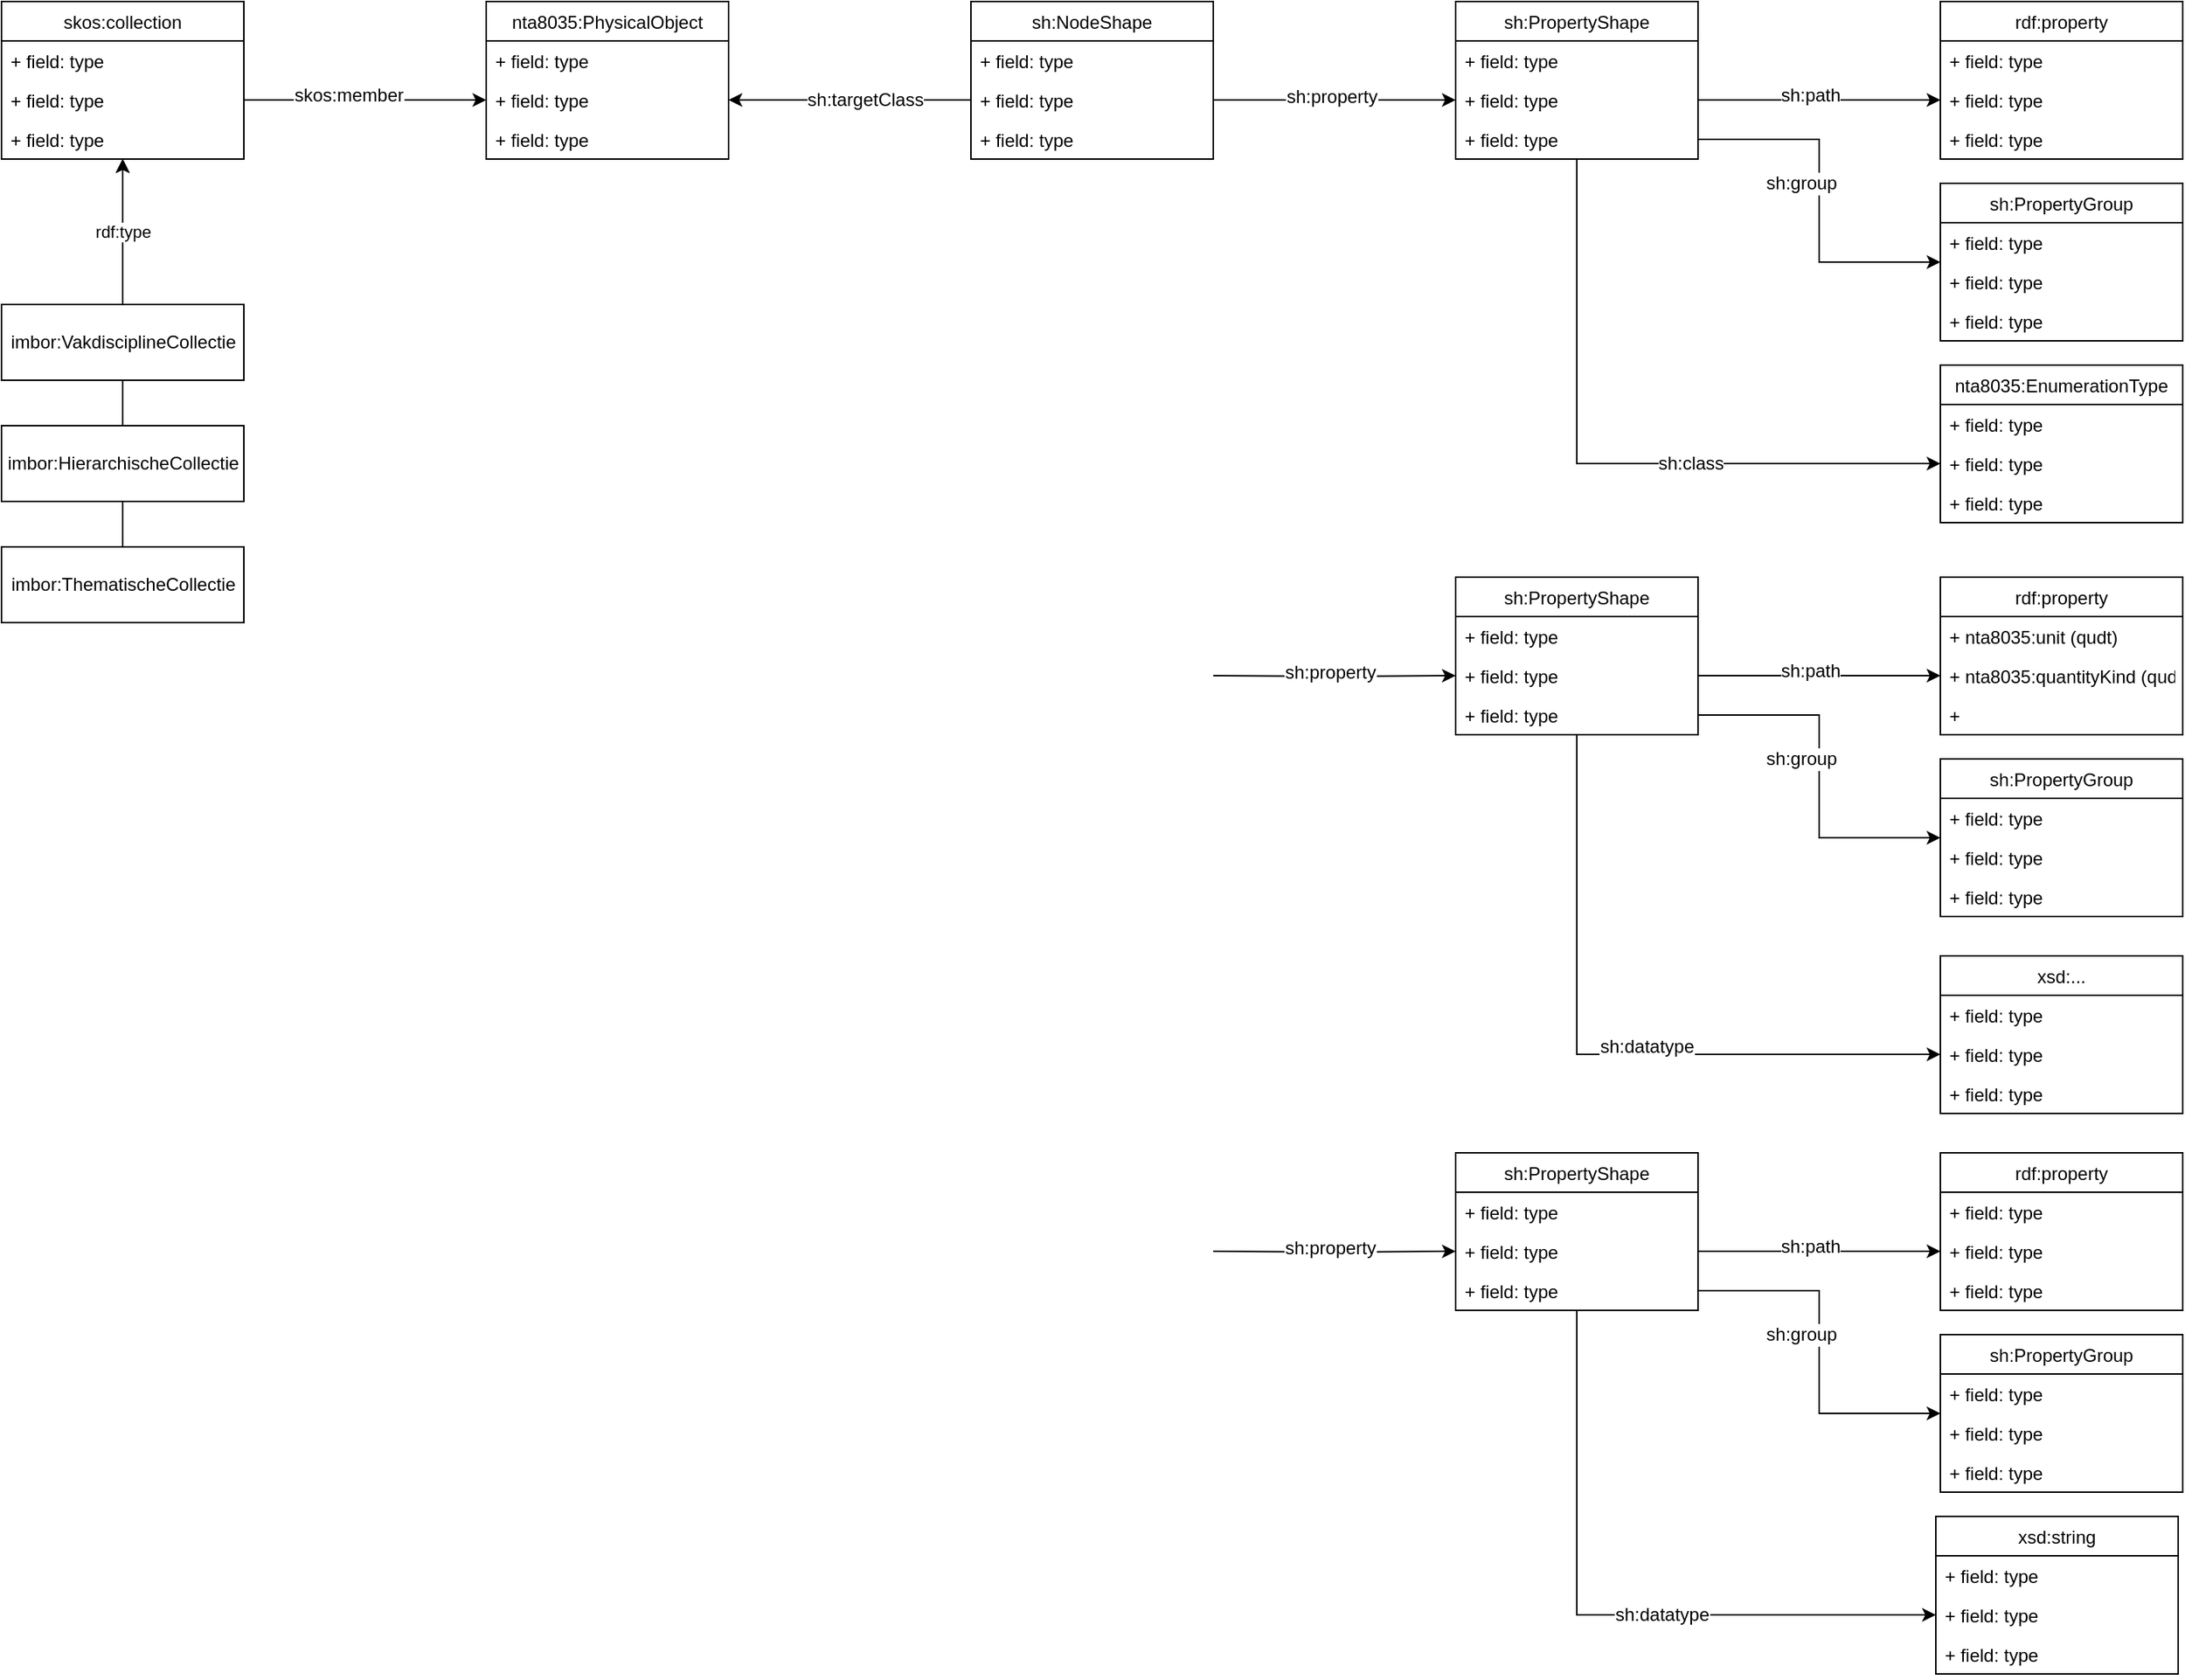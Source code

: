 <mxfile version="12.6.7" type="github">
  <diagram id="uO4dAVEa6rhhREKeQXkx" name="Page-1">
    <mxGraphModel dx="1662" dy="909" grid="1" gridSize="10" guides="1" tooltips="1" connect="1" arrows="1" fold="1" page="1" pageScale="1" pageWidth="1654" pageHeight="1169" math="0" shadow="0">
      <root>
        <mxCell id="0"/>
        <mxCell id="1" parent="0"/>
        <mxCell id="aZ_iibs6CTDmy4hI5hPu-1" value="nta8035:PhysicalObject" style="swimlane;fontStyle=0;childLayout=stackLayout;horizontal=1;startSize=26;fillColor=none;horizontalStack=0;resizeParent=1;resizeParentMax=0;resizeLast=0;collapsible=1;marginBottom=0;" vertex="1" parent="1">
          <mxGeometry x="360" y="40" width="160" height="104" as="geometry"/>
        </mxCell>
        <mxCell id="aZ_iibs6CTDmy4hI5hPu-2" value="+ field: type" style="text;strokeColor=none;fillColor=none;align=left;verticalAlign=top;spacingLeft=4;spacingRight=4;overflow=hidden;rotatable=0;points=[[0,0.5],[1,0.5]];portConstraint=eastwest;" vertex="1" parent="aZ_iibs6CTDmy4hI5hPu-1">
          <mxGeometry y="26" width="160" height="26" as="geometry"/>
        </mxCell>
        <mxCell id="aZ_iibs6CTDmy4hI5hPu-3" value="+ field: type" style="text;strokeColor=none;fillColor=none;align=left;verticalAlign=top;spacingLeft=4;spacingRight=4;overflow=hidden;rotatable=0;points=[[0,0.5],[1,0.5]];portConstraint=eastwest;" vertex="1" parent="aZ_iibs6CTDmy4hI5hPu-1">
          <mxGeometry y="52" width="160" height="26" as="geometry"/>
        </mxCell>
        <mxCell id="aZ_iibs6CTDmy4hI5hPu-4" value="+ field: type" style="text;strokeColor=none;fillColor=none;align=left;verticalAlign=top;spacingLeft=4;spacingRight=4;overflow=hidden;rotatable=0;points=[[0,0.5],[1,0.5]];portConstraint=eastwest;" vertex="1" parent="aZ_iibs6CTDmy4hI5hPu-1">
          <mxGeometry y="78" width="160" height="26" as="geometry"/>
        </mxCell>
        <mxCell id="aZ_iibs6CTDmy4hI5hPu-5" value="skos:collection" style="swimlane;fontStyle=0;childLayout=stackLayout;horizontal=1;startSize=26;fillColor=none;horizontalStack=0;resizeParent=1;resizeParentMax=0;resizeLast=0;collapsible=1;marginBottom=0;" vertex="1" parent="1">
          <mxGeometry x="40" y="40" width="160" height="104" as="geometry"/>
        </mxCell>
        <mxCell id="aZ_iibs6CTDmy4hI5hPu-6" value="+ field: type" style="text;strokeColor=none;fillColor=none;align=left;verticalAlign=top;spacingLeft=4;spacingRight=4;overflow=hidden;rotatable=0;points=[[0,0.5],[1,0.5]];portConstraint=eastwest;" vertex="1" parent="aZ_iibs6CTDmy4hI5hPu-5">
          <mxGeometry y="26" width="160" height="26" as="geometry"/>
        </mxCell>
        <mxCell id="aZ_iibs6CTDmy4hI5hPu-7" value="+ field: type" style="text;strokeColor=none;fillColor=none;align=left;verticalAlign=top;spacingLeft=4;spacingRight=4;overflow=hidden;rotatable=0;points=[[0,0.5],[1,0.5]];portConstraint=eastwest;" vertex="1" parent="aZ_iibs6CTDmy4hI5hPu-5">
          <mxGeometry y="52" width="160" height="26" as="geometry"/>
        </mxCell>
        <mxCell id="aZ_iibs6CTDmy4hI5hPu-8" value="+ field: type" style="text;strokeColor=none;fillColor=none;align=left;verticalAlign=top;spacingLeft=4;spacingRight=4;overflow=hidden;rotatable=0;points=[[0,0.5],[1,0.5]];portConstraint=eastwest;" vertex="1" parent="aZ_iibs6CTDmy4hI5hPu-5">
          <mxGeometry y="78" width="160" height="26" as="geometry"/>
        </mxCell>
        <mxCell id="aZ_iibs6CTDmy4hI5hPu-9" style="edgeStyle=orthogonalEdgeStyle;rounded=0;orthogonalLoop=1;jettySize=auto;html=1;entryX=0;entryY=0.5;entryDx=0;entryDy=0;" edge="1" parent="1" source="aZ_iibs6CTDmy4hI5hPu-7" target="aZ_iibs6CTDmy4hI5hPu-3">
          <mxGeometry relative="1" as="geometry"/>
        </mxCell>
        <mxCell id="aZ_iibs6CTDmy4hI5hPu-10" value="&lt;div&gt;skos:member&lt;/div&gt;" style="text;html=1;align=center;verticalAlign=middle;resizable=0;points=[];labelBackgroundColor=#ffffff;" vertex="1" connectable="0" parent="aZ_iibs6CTDmy4hI5hPu-9">
          <mxGeometry x="-0.143" y="3" relative="1" as="geometry">
            <mxPoint as="offset"/>
          </mxGeometry>
        </mxCell>
        <mxCell id="aZ_iibs6CTDmy4hI5hPu-21" style="edgeStyle=orthogonalEdgeStyle;rounded=0;orthogonalLoop=1;jettySize=auto;html=1;entryX=0;entryY=0.5;entryDx=0;entryDy=0;exitX=1;exitY=0.5;exitDx=0;exitDy=0;" edge="1" parent="1" source="aZ_iibs6CTDmy4hI5hPu-13" target="aZ_iibs6CTDmy4hI5hPu-19">
          <mxGeometry relative="1" as="geometry"/>
        </mxCell>
        <mxCell id="aZ_iibs6CTDmy4hI5hPu-22" value="sh:property" style="text;html=1;align=center;verticalAlign=middle;resizable=0;points=[];labelBackgroundColor=#ffffff;" vertex="1" connectable="0" parent="aZ_iibs6CTDmy4hI5hPu-21">
          <mxGeometry x="0.317" y="-2" relative="1" as="geometry">
            <mxPoint x="-28" y="-4" as="offset"/>
          </mxGeometry>
        </mxCell>
        <mxCell id="aZ_iibs6CTDmy4hI5hPu-11" value="sh:NodeShape" style="swimlane;fontStyle=0;childLayout=stackLayout;horizontal=1;startSize=26;fillColor=none;horizontalStack=0;resizeParent=1;resizeParentMax=0;resizeLast=0;collapsible=1;marginBottom=0;" vertex="1" parent="1">
          <mxGeometry x="680" y="40" width="160" height="104" as="geometry"/>
        </mxCell>
        <mxCell id="aZ_iibs6CTDmy4hI5hPu-12" value="+ field: type" style="text;strokeColor=none;fillColor=none;align=left;verticalAlign=top;spacingLeft=4;spacingRight=4;overflow=hidden;rotatable=0;points=[[0,0.5],[1,0.5]];portConstraint=eastwest;" vertex="1" parent="aZ_iibs6CTDmy4hI5hPu-11">
          <mxGeometry y="26" width="160" height="26" as="geometry"/>
        </mxCell>
        <mxCell id="aZ_iibs6CTDmy4hI5hPu-13" value="+ field: type" style="text;strokeColor=none;fillColor=none;align=left;verticalAlign=top;spacingLeft=4;spacingRight=4;overflow=hidden;rotatable=0;points=[[0,0.5],[1,0.5]];portConstraint=eastwest;" vertex="1" parent="aZ_iibs6CTDmy4hI5hPu-11">
          <mxGeometry y="52" width="160" height="26" as="geometry"/>
        </mxCell>
        <mxCell id="aZ_iibs6CTDmy4hI5hPu-14" value="+ field: type" style="text;strokeColor=none;fillColor=none;align=left;verticalAlign=top;spacingLeft=4;spacingRight=4;overflow=hidden;rotatable=0;points=[[0,0.5],[1,0.5]];portConstraint=eastwest;" vertex="1" parent="aZ_iibs6CTDmy4hI5hPu-11">
          <mxGeometry y="78" width="160" height="26" as="geometry"/>
        </mxCell>
        <mxCell id="aZ_iibs6CTDmy4hI5hPu-15" style="edgeStyle=orthogonalEdgeStyle;rounded=0;orthogonalLoop=1;jettySize=auto;html=1;entryX=1;entryY=0.5;entryDx=0;entryDy=0;" edge="1" parent="1" source="aZ_iibs6CTDmy4hI5hPu-13" target="aZ_iibs6CTDmy4hI5hPu-3">
          <mxGeometry relative="1" as="geometry"/>
        </mxCell>
        <mxCell id="aZ_iibs6CTDmy4hI5hPu-16" value="sh:targetClass" style="text;html=1;align=center;verticalAlign=middle;resizable=0;points=[];labelBackgroundColor=#ffffff;" vertex="1" connectable="0" parent="aZ_iibs6CTDmy4hI5hPu-15">
          <mxGeometry x="-0.419" y="4" relative="1" as="geometry">
            <mxPoint x="-24" y="-4" as="offset"/>
          </mxGeometry>
        </mxCell>
        <mxCell id="aZ_iibs6CTDmy4hI5hPu-27" style="edgeStyle=orthogonalEdgeStyle;rounded=0;orthogonalLoop=1;jettySize=auto;html=1;entryX=0;entryY=0.5;entryDx=0;entryDy=0;exitX=1;exitY=0.5;exitDx=0;exitDy=0;" edge="1" parent="1" source="aZ_iibs6CTDmy4hI5hPu-19" target="aZ_iibs6CTDmy4hI5hPu-25">
          <mxGeometry relative="1" as="geometry">
            <mxPoint x="1280" y="60" as="targetPoint"/>
          </mxGeometry>
        </mxCell>
        <mxCell id="aZ_iibs6CTDmy4hI5hPu-28" value="sh:path" style="text;html=1;align=center;verticalAlign=middle;resizable=0;points=[];labelBackgroundColor=#ffffff;" vertex="1" connectable="0" parent="aZ_iibs6CTDmy4hI5hPu-27">
          <mxGeometry x="-0.074" y="3" relative="1" as="geometry">
            <mxPoint as="offset"/>
          </mxGeometry>
        </mxCell>
        <mxCell id="aZ_iibs6CTDmy4hI5hPu-33" style="edgeStyle=orthogonalEdgeStyle;rounded=0;orthogonalLoop=1;jettySize=auto;html=1;entryX=0;entryY=0.5;entryDx=0;entryDy=0;" edge="1" parent="1" source="aZ_iibs6CTDmy4hI5hPu-17" target="aZ_iibs6CTDmy4hI5hPu-31">
          <mxGeometry relative="1" as="geometry">
            <mxPoint x="1120" y="160" as="sourcePoint"/>
            <mxPoint x="1280" y="350" as="targetPoint"/>
          </mxGeometry>
        </mxCell>
        <mxCell id="aZ_iibs6CTDmy4hI5hPu-34" value="sh:class" style="text;html=1;align=center;verticalAlign=middle;resizable=0;points=[];labelBackgroundColor=#ffffff;" vertex="1" connectable="0" parent="aZ_iibs6CTDmy4hI5hPu-33">
          <mxGeometry x="0.261" y="-22" relative="1" as="geometry">
            <mxPoint x="-2" y="-22" as="offset"/>
          </mxGeometry>
        </mxCell>
        <mxCell id="aZ_iibs6CTDmy4hI5hPu-50" style="edgeStyle=orthogonalEdgeStyle;rounded=0;orthogonalLoop=1;jettySize=auto;html=1;entryX=0;entryY=0.5;entryDx=0;entryDy=0;exitX=1;exitY=0.5;exitDx=0;exitDy=0;" edge="1" parent="1" source="aZ_iibs6CTDmy4hI5hPu-20" target="aZ_iibs6CTDmy4hI5hPu-46">
          <mxGeometry relative="1" as="geometry">
            <mxPoint x="1140" y="190" as="sourcePoint"/>
          </mxGeometry>
        </mxCell>
        <mxCell id="aZ_iibs6CTDmy4hI5hPu-51" value="sh:group" style="text;html=1;align=center;verticalAlign=middle;resizable=0;points=[];labelBackgroundColor=#ffffff;" vertex="1" connectable="0" parent="aZ_iibs6CTDmy4hI5hPu-50">
          <mxGeometry x="-0.436" relative="1" as="geometry">
            <mxPoint y="29" as="offset"/>
          </mxGeometry>
        </mxCell>
        <mxCell id="aZ_iibs6CTDmy4hI5hPu-17" value="sh:PropertyShape" style="swimlane;fontStyle=0;childLayout=stackLayout;horizontal=1;startSize=26;fillColor=none;horizontalStack=0;resizeParent=1;resizeParentMax=0;resizeLast=0;collapsible=1;marginBottom=0;" vertex="1" parent="1">
          <mxGeometry x="1000" y="40" width="160" height="104" as="geometry"/>
        </mxCell>
        <mxCell id="aZ_iibs6CTDmy4hI5hPu-18" value="+ field: type" style="text;strokeColor=none;fillColor=none;align=left;verticalAlign=top;spacingLeft=4;spacingRight=4;overflow=hidden;rotatable=0;points=[[0,0.5],[1,0.5]];portConstraint=eastwest;" vertex="1" parent="aZ_iibs6CTDmy4hI5hPu-17">
          <mxGeometry y="26" width="160" height="26" as="geometry"/>
        </mxCell>
        <mxCell id="aZ_iibs6CTDmy4hI5hPu-19" value="+ field: type" style="text;strokeColor=none;fillColor=none;align=left;verticalAlign=top;spacingLeft=4;spacingRight=4;overflow=hidden;rotatable=0;points=[[0,0.5],[1,0.5]];portConstraint=eastwest;" vertex="1" parent="aZ_iibs6CTDmy4hI5hPu-17">
          <mxGeometry y="52" width="160" height="26" as="geometry"/>
        </mxCell>
        <mxCell id="aZ_iibs6CTDmy4hI5hPu-20" value="+ field: type" style="text;strokeColor=none;fillColor=none;align=left;verticalAlign=top;spacingLeft=4;spacingRight=4;overflow=hidden;rotatable=0;points=[[0,0.5],[1,0.5]];portConstraint=eastwest;" vertex="1" parent="aZ_iibs6CTDmy4hI5hPu-17">
          <mxGeometry y="78" width="160" height="26" as="geometry"/>
        </mxCell>
        <mxCell id="aZ_iibs6CTDmy4hI5hPu-23" value="rdf:property" style="swimlane;fontStyle=0;childLayout=stackLayout;horizontal=1;startSize=26;fillColor=none;horizontalStack=0;resizeParent=1;resizeParentMax=0;resizeLast=0;collapsible=1;marginBottom=0;" vertex="1" parent="1">
          <mxGeometry x="1320" y="40" width="160" height="104" as="geometry"/>
        </mxCell>
        <mxCell id="aZ_iibs6CTDmy4hI5hPu-24" value="+ field: type" style="text;strokeColor=none;fillColor=none;align=left;verticalAlign=top;spacingLeft=4;spacingRight=4;overflow=hidden;rotatable=0;points=[[0,0.5],[1,0.5]];portConstraint=eastwest;fontStyle=0" vertex="1" parent="aZ_iibs6CTDmy4hI5hPu-23">
          <mxGeometry y="26" width="160" height="26" as="geometry"/>
        </mxCell>
        <mxCell id="aZ_iibs6CTDmy4hI5hPu-25" value="+ field: type" style="text;strokeColor=none;fillColor=none;align=left;verticalAlign=top;spacingLeft=4;spacingRight=4;overflow=hidden;rotatable=0;points=[[0,0.5],[1,0.5]];portConstraint=eastwest;fontStyle=0" vertex="1" parent="aZ_iibs6CTDmy4hI5hPu-23">
          <mxGeometry y="52" width="160" height="26" as="geometry"/>
        </mxCell>
        <mxCell id="aZ_iibs6CTDmy4hI5hPu-26" value="+ field: type" style="text;strokeColor=none;fillColor=none;align=left;verticalAlign=top;spacingLeft=4;spacingRight=4;overflow=hidden;rotatable=0;points=[[0,0.5],[1,0.5]];portConstraint=eastwest;" vertex="1" parent="aZ_iibs6CTDmy4hI5hPu-23">
          <mxGeometry y="78" width="160" height="26" as="geometry"/>
        </mxCell>
        <mxCell id="aZ_iibs6CTDmy4hI5hPu-29" value="nta8035:EnumerationType" style="swimlane;fontStyle=0;childLayout=stackLayout;horizontal=1;startSize=26;fillColor=none;horizontalStack=0;resizeParent=1;resizeParentMax=0;resizeLast=0;collapsible=1;marginBottom=0;" vertex="1" parent="1">
          <mxGeometry x="1320" y="280" width="160" height="104" as="geometry"/>
        </mxCell>
        <mxCell id="aZ_iibs6CTDmy4hI5hPu-30" value="+ field: type" style="text;strokeColor=none;fillColor=none;align=left;verticalAlign=top;spacingLeft=4;spacingRight=4;overflow=hidden;rotatable=0;points=[[0,0.5],[1,0.5]];portConstraint=eastwest;" vertex="1" parent="aZ_iibs6CTDmy4hI5hPu-29">
          <mxGeometry y="26" width="160" height="26" as="geometry"/>
        </mxCell>
        <mxCell id="aZ_iibs6CTDmy4hI5hPu-31" value="+ field: type" style="text;strokeColor=none;fillColor=none;align=left;verticalAlign=top;spacingLeft=4;spacingRight=4;overflow=hidden;rotatable=0;points=[[0,0.5],[1,0.5]];portConstraint=eastwest;" vertex="1" parent="aZ_iibs6CTDmy4hI5hPu-29">
          <mxGeometry y="52" width="160" height="26" as="geometry"/>
        </mxCell>
        <mxCell id="aZ_iibs6CTDmy4hI5hPu-32" value="+ field: type" style="text;strokeColor=none;fillColor=none;align=left;verticalAlign=top;spacingLeft=4;spacingRight=4;overflow=hidden;rotatable=0;points=[[0,0.5],[1,0.5]];portConstraint=eastwest;" vertex="1" parent="aZ_iibs6CTDmy4hI5hPu-29">
          <mxGeometry y="78" width="160" height="26" as="geometry"/>
        </mxCell>
        <mxCell id="aZ_iibs6CTDmy4hI5hPu-46" value="sh:PropertyGroup" style="swimlane;fontStyle=0;childLayout=stackLayout;horizontal=1;startSize=26;fillColor=none;horizontalStack=0;resizeParent=1;resizeParentMax=0;resizeLast=0;collapsible=1;marginBottom=0;" vertex="1" parent="1">
          <mxGeometry x="1320" y="160" width="160" height="104" as="geometry"/>
        </mxCell>
        <mxCell id="aZ_iibs6CTDmy4hI5hPu-47" value="+ field: type" style="text;strokeColor=none;fillColor=none;align=left;verticalAlign=top;spacingLeft=4;spacingRight=4;overflow=hidden;rotatable=0;points=[[0,0.5],[1,0.5]];portConstraint=eastwest;" vertex="1" parent="aZ_iibs6CTDmy4hI5hPu-46">
          <mxGeometry y="26" width="160" height="26" as="geometry"/>
        </mxCell>
        <mxCell id="aZ_iibs6CTDmy4hI5hPu-48" value="+ field: type" style="text;strokeColor=none;fillColor=none;align=left;verticalAlign=top;spacingLeft=4;spacingRight=4;overflow=hidden;rotatable=0;points=[[0,0.5],[1,0.5]];portConstraint=eastwest;" vertex="1" parent="aZ_iibs6CTDmy4hI5hPu-46">
          <mxGeometry y="52" width="160" height="26" as="geometry"/>
        </mxCell>
        <mxCell id="aZ_iibs6CTDmy4hI5hPu-49" value="+ field: type" style="text;strokeColor=none;fillColor=none;align=left;verticalAlign=top;spacingLeft=4;spacingRight=4;overflow=hidden;rotatable=0;points=[[0,0.5],[1,0.5]];portConstraint=eastwest;" vertex="1" parent="aZ_iibs6CTDmy4hI5hPu-46">
          <mxGeometry y="78" width="160" height="26" as="geometry"/>
        </mxCell>
        <mxCell id="aZ_iibs6CTDmy4hI5hPu-54" value="imbor:ThematischeCollectie" style="html=1;" vertex="1" parent="1">
          <mxGeometry x="40" y="400" width="160" height="50" as="geometry"/>
        </mxCell>
        <mxCell id="aZ_iibs6CTDmy4hI5hPu-56" value="rdf:type" style="edgeStyle=orthogonalEdgeStyle;rounded=0;orthogonalLoop=1;jettySize=auto;html=1;exitX=0.5;exitY=0;exitDx=0;exitDy=0;" edge="1" parent="1" source="aZ_iibs6CTDmy4hI5hPu-53" target="aZ_iibs6CTDmy4hI5hPu-5">
          <mxGeometry x="0.25" y="41" relative="1" as="geometry">
            <mxPoint x="130" y="210" as="sourcePoint"/>
            <mxPoint x="130" y="154" as="targetPoint"/>
            <Array as="points">
              <mxPoint x="120" y="210"/>
              <mxPoint x="120" y="210"/>
            </Array>
            <mxPoint x="31" y="40" as="offset"/>
          </mxGeometry>
        </mxCell>
        <mxCell id="aZ_iibs6CTDmy4hI5hPu-57" value="rdf:type" style="edgeStyle=orthogonalEdgeStyle;rounded=0;orthogonalLoop=1;jettySize=auto;html=1;exitX=0.5;exitY=0;exitDx=0;exitDy=0;" edge="1" parent="1" source="aZ_iibs6CTDmy4hI5hPu-54" target="aZ_iibs6CTDmy4hI5hPu-5">
          <mxGeometry x="0.111" y="-10" relative="1" as="geometry">
            <mxPoint x="130" y="290" as="sourcePoint"/>
            <mxPoint x="130" y="154" as="targetPoint"/>
            <Array as="points">
              <mxPoint x="120" y="250"/>
              <mxPoint x="120" y="250"/>
            </Array>
            <mxPoint as="offset"/>
          </mxGeometry>
        </mxCell>
        <mxCell id="aZ_iibs6CTDmy4hI5hPu-52" value="imbor:VakdisciplineCollectie" style="html=1;" vertex="1" parent="1">
          <mxGeometry x="40" y="240" width="160" height="50" as="geometry"/>
        </mxCell>
        <mxCell id="aZ_iibs6CTDmy4hI5hPu-53" value="imbor:HierarchischeCollectie" style="html=1;" vertex="1" parent="1">
          <mxGeometry x="40" y="320" width="160" height="50" as="geometry"/>
        </mxCell>
        <mxCell id="aZ_iibs6CTDmy4hI5hPu-55" value="rdf:type" style="edgeStyle=orthogonalEdgeStyle;rounded=0;orthogonalLoop=1;jettySize=auto;html=1;" edge="1" parent="1" source="aZ_iibs6CTDmy4hI5hPu-52" target="aZ_iibs6CTDmy4hI5hPu-5">
          <mxGeometry relative="1" as="geometry">
            <Array as="points">
              <mxPoint x="120" y="160"/>
              <mxPoint x="120" y="160"/>
            </Array>
          </mxGeometry>
        </mxCell>
        <mxCell id="aZ_iibs6CTDmy4hI5hPu-58" style="edgeStyle=orthogonalEdgeStyle;rounded=0;orthogonalLoop=1;jettySize=auto;html=1;entryX=0;entryY=0.5;entryDx=0;entryDy=0;exitX=1;exitY=0.5;exitDx=0;exitDy=0;" edge="1" parent="1" target="aZ_iibs6CTDmy4hI5hPu-70">
          <mxGeometry relative="1" as="geometry">
            <mxPoint x="840" y="485" as="sourcePoint"/>
          </mxGeometry>
        </mxCell>
        <mxCell id="aZ_iibs6CTDmy4hI5hPu-59" value="sh:property" style="text;html=1;align=center;verticalAlign=middle;resizable=0;points=[];labelBackgroundColor=#ffffff;" vertex="1" connectable="0" parent="aZ_iibs6CTDmy4hI5hPu-58">
          <mxGeometry x="0.317" y="-2" relative="1" as="geometry">
            <mxPoint x="-28" y="-4" as="offset"/>
          </mxGeometry>
        </mxCell>
        <mxCell id="aZ_iibs6CTDmy4hI5hPu-60" style="edgeStyle=orthogonalEdgeStyle;rounded=0;orthogonalLoop=1;jettySize=auto;html=1;entryX=0;entryY=0.5;entryDx=0;entryDy=0;exitX=1;exitY=0.5;exitDx=0;exitDy=0;" edge="1" parent="1" source="aZ_iibs6CTDmy4hI5hPu-70" target="aZ_iibs6CTDmy4hI5hPu-74">
          <mxGeometry relative="1" as="geometry">
            <mxPoint x="1280" y="440" as="targetPoint"/>
          </mxGeometry>
        </mxCell>
        <mxCell id="aZ_iibs6CTDmy4hI5hPu-61" value="sh:path" style="text;html=1;align=center;verticalAlign=middle;resizable=0;points=[];labelBackgroundColor=#ffffff;" vertex="1" connectable="0" parent="aZ_iibs6CTDmy4hI5hPu-60">
          <mxGeometry x="-0.074" y="3" relative="1" as="geometry">
            <mxPoint as="offset"/>
          </mxGeometry>
        </mxCell>
        <mxCell id="aZ_iibs6CTDmy4hI5hPu-64" style="edgeStyle=orthogonalEdgeStyle;rounded=0;orthogonalLoop=1;jettySize=auto;html=1;entryX=0;entryY=0.5;entryDx=0;entryDy=0;" edge="1" parent="1" source="aZ_iibs6CTDmy4hI5hPu-68" target="aZ_iibs6CTDmy4hI5hPu-82">
          <mxGeometry relative="1" as="geometry"/>
        </mxCell>
        <mxCell id="aZ_iibs6CTDmy4hI5hPu-65" value="sh:datatype" style="text;html=1;align=center;verticalAlign=middle;resizable=0;points=[];labelBackgroundColor=#ffffff;" vertex="1" connectable="0" parent="aZ_iibs6CTDmy4hI5hPu-64">
          <mxGeometry x="0.24" y="-35" relative="1" as="geometry">
            <mxPoint x="-23" y="-40" as="offset"/>
          </mxGeometry>
        </mxCell>
        <mxCell id="aZ_iibs6CTDmy4hI5hPu-66" style="edgeStyle=orthogonalEdgeStyle;rounded=0;orthogonalLoop=1;jettySize=auto;html=1;entryX=0;entryY=0.5;entryDx=0;entryDy=0;exitX=1;exitY=0.5;exitDx=0;exitDy=0;" edge="1" parent="1" source="aZ_iibs6CTDmy4hI5hPu-71" target="aZ_iibs6CTDmy4hI5hPu-84">
          <mxGeometry relative="1" as="geometry">
            <mxPoint x="1140" y="570" as="sourcePoint"/>
          </mxGeometry>
        </mxCell>
        <mxCell id="aZ_iibs6CTDmy4hI5hPu-67" value="sh:group" style="text;html=1;align=center;verticalAlign=middle;resizable=0;points=[];labelBackgroundColor=#ffffff;" vertex="1" connectable="0" parent="aZ_iibs6CTDmy4hI5hPu-66">
          <mxGeometry x="-0.436" relative="1" as="geometry">
            <mxPoint y="29" as="offset"/>
          </mxGeometry>
        </mxCell>
        <mxCell id="aZ_iibs6CTDmy4hI5hPu-68" value="sh:PropertyShape" style="swimlane;fontStyle=0;childLayout=stackLayout;horizontal=1;startSize=26;fillColor=none;horizontalStack=0;resizeParent=1;resizeParentMax=0;resizeLast=0;collapsible=1;marginBottom=0;" vertex="1" parent="1">
          <mxGeometry x="1000" y="420" width="160" height="104" as="geometry"/>
        </mxCell>
        <mxCell id="aZ_iibs6CTDmy4hI5hPu-69" value="+ field: type" style="text;strokeColor=none;fillColor=none;align=left;verticalAlign=top;spacingLeft=4;spacingRight=4;overflow=hidden;rotatable=0;points=[[0,0.5],[1,0.5]];portConstraint=eastwest;" vertex="1" parent="aZ_iibs6CTDmy4hI5hPu-68">
          <mxGeometry y="26" width="160" height="26" as="geometry"/>
        </mxCell>
        <mxCell id="aZ_iibs6CTDmy4hI5hPu-70" value="+ field: type" style="text;strokeColor=none;fillColor=none;align=left;verticalAlign=top;spacingLeft=4;spacingRight=4;overflow=hidden;rotatable=0;points=[[0,0.5],[1,0.5]];portConstraint=eastwest;" vertex="1" parent="aZ_iibs6CTDmy4hI5hPu-68">
          <mxGeometry y="52" width="160" height="26" as="geometry"/>
        </mxCell>
        <mxCell id="aZ_iibs6CTDmy4hI5hPu-71" value="+ field: type" style="text;strokeColor=none;fillColor=none;align=left;verticalAlign=top;spacingLeft=4;spacingRight=4;overflow=hidden;rotatable=0;points=[[0,0.5],[1,0.5]];portConstraint=eastwest;" vertex="1" parent="aZ_iibs6CTDmy4hI5hPu-68">
          <mxGeometry y="78" width="160" height="26" as="geometry"/>
        </mxCell>
        <mxCell id="aZ_iibs6CTDmy4hI5hPu-72" value="rdf:property" style="swimlane;fontStyle=0;childLayout=stackLayout;horizontal=1;startSize=26;fillColor=none;horizontalStack=0;resizeParent=1;resizeParentMax=0;resizeLast=0;collapsible=1;marginBottom=0;" vertex="1" parent="1">
          <mxGeometry x="1320" y="420" width="160" height="104" as="geometry"/>
        </mxCell>
        <mxCell id="aZ_iibs6CTDmy4hI5hPu-73" value="+ nta8035:unit (qudt)" style="text;strokeColor=none;fillColor=none;align=left;verticalAlign=top;spacingLeft=4;spacingRight=4;overflow=hidden;rotatable=0;points=[[0,0.5],[1,0.5]];portConstraint=eastwest;fontStyle=0" vertex="1" parent="aZ_iibs6CTDmy4hI5hPu-72">
          <mxGeometry y="26" width="160" height="26" as="geometry"/>
        </mxCell>
        <mxCell id="aZ_iibs6CTDmy4hI5hPu-74" value="+ nta8035:quantityKind (qudt)" style="text;strokeColor=none;fillColor=none;align=left;verticalAlign=top;spacingLeft=4;spacingRight=4;overflow=hidden;rotatable=0;points=[[0,0.5],[1,0.5]];portConstraint=eastwest;fontStyle=0" vertex="1" parent="aZ_iibs6CTDmy4hI5hPu-72">
          <mxGeometry y="52" width="160" height="26" as="geometry"/>
        </mxCell>
        <mxCell id="aZ_iibs6CTDmy4hI5hPu-75" value="+ " style="text;strokeColor=none;fillColor=none;align=left;verticalAlign=top;spacingLeft=4;spacingRight=4;overflow=hidden;rotatable=0;points=[[0,0.5],[1,0.5]];portConstraint=eastwest;" vertex="1" parent="aZ_iibs6CTDmy4hI5hPu-72">
          <mxGeometry y="78" width="160" height="26" as="geometry"/>
        </mxCell>
        <mxCell id="aZ_iibs6CTDmy4hI5hPu-80" value="xsd:..." style="swimlane;fontStyle=0;childLayout=stackLayout;horizontal=1;startSize=26;fillColor=none;horizontalStack=0;resizeParent=1;resizeParentMax=0;resizeLast=0;collapsible=1;marginBottom=0;" vertex="1" parent="1">
          <mxGeometry x="1320" y="670" width="160" height="104" as="geometry"/>
        </mxCell>
        <mxCell id="aZ_iibs6CTDmy4hI5hPu-81" value="+ field: type" style="text;strokeColor=none;fillColor=none;align=left;verticalAlign=top;spacingLeft=4;spacingRight=4;overflow=hidden;rotatable=0;points=[[0,0.5],[1,0.5]];portConstraint=eastwest;" vertex="1" parent="aZ_iibs6CTDmy4hI5hPu-80">
          <mxGeometry y="26" width="160" height="26" as="geometry"/>
        </mxCell>
        <mxCell id="aZ_iibs6CTDmy4hI5hPu-82" value="+ field: type" style="text;strokeColor=none;fillColor=none;align=left;verticalAlign=top;spacingLeft=4;spacingRight=4;overflow=hidden;rotatable=0;points=[[0,0.5],[1,0.5]];portConstraint=eastwest;" vertex="1" parent="aZ_iibs6CTDmy4hI5hPu-80">
          <mxGeometry y="52" width="160" height="26" as="geometry"/>
        </mxCell>
        <mxCell id="aZ_iibs6CTDmy4hI5hPu-83" value="+ field: type" style="text;strokeColor=none;fillColor=none;align=left;verticalAlign=top;spacingLeft=4;spacingRight=4;overflow=hidden;rotatable=0;points=[[0,0.5],[1,0.5]];portConstraint=eastwest;" vertex="1" parent="aZ_iibs6CTDmy4hI5hPu-80">
          <mxGeometry y="78" width="160" height="26" as="geometry"/>
        </mxCell>
        <mxCell id="aZ_iibs6CTDmy4hI5hPu-84" value="sh:PropertyGroup" style="swimlane;fontStyle=0;childLayout=stackLayout;horizontal=1;startSize=26;fillColor=none;horizontalStack=0;resizeParent=1;resizeParentMax=0;resizeLast=0;collapsible=1;marginBottom=0;" vertex="1" parent="1">
          <mxGeometry x="1320" y="540" width="160" height="104" as="geometry"/>
        </mxCell>
        <mxCell id="aZ_iibs6CTDmy4hI5hPu-85" value="+ field: type" style="text;strokeColor=none;fillColor=none;align=left;verticalAlign=top;spacingLeft=4;spacingRight=4;overflow=hidden;rotatable=0;points=[[0,0.5],[1,0.5]];portConstraint=eastwest;" vertex="1" parent="aZ_iibs6CTDmy4hI5hPu-84">
          <mxGeometry y="26" width="160" height="26" as="geometry"/>
        </mxCell>
        <mxCell id="aZ_iibs6CTDmy4hI5hPu-86" value="+ field: type" style="text;strokeColor=none;fillColor=none;align=left;verticalAlign=top;spacingLeft=4;spacingRight=4;overflow=hidden;rotatable=0;points=[[0,0.5],[1,0.5]];portConstraint=eastwest;" vertex="1" parent="aZ_iibs6CTDmy4hI5hPu-84">
          <mxGeometry y="52" width="160" height="26" as="geometry"/>
        </mxCell>
        <mxCell id="aZ_iibs6CTDmy4hI5hPu-87" value="+ field: type" style="text;strokeColor=none;fillColor=none;align=left;verticalAlign=top;spacingLeft=4;spacingRight=4;overflow=hidden;rotatable=0;points=[[0,0.5],[1,0.5]];portConstraint=eastwest;" vertex="1" parent="aZ_iibs6CTDmy4hI5hPu-84">
          <mxGeometry y="78" width="160" height="26" as="geometry"/>
        </mxCell>
        <mxCell id="aZ_iibs6CTDmy4hI5hPu-88" style="edgeStyle=orthogonalEdgeStyle;rounded=0;orthogonalLoop=1;jettySize=auto;html=1;entryX=0;entryY=0.5;entryDx=0;entryDy=0;exitX=1;exitY=0.5;exitDx=0;exitDy=0;" edge="1" parent="1" target="aZ_iibs6CTDmy4hI5hPu-100">
          <mxGeometry relative="1" as="geometry">
            <mxPoint x="840" y="865" as="sourcePoint"/>
          </mxGeometry>
        </mxCell>
        <mxCell id="aZ_iibs6CTDmy4hI5hPu-89" value="sh:property" style="text;html=1;align=center;verticalAlign=middle;resizable=0;points=[];labelBackgroundColor=#ffffff;" vertex="1" connectable="0" parent="aZ_iibs6CTDmy4hI5hPu-88">
          <mxGeometry x="0.317" y="-2" relative="1" as="geometry">
            <mxPoint x="-28" y="-4" as="offset"/>
          </mxGeometry>
        </mxCell>
        <mxCell id="aZ_iibs6CTDmy4hI5hPu-90" style="edgeStyle=orthogonalEdgeStyle;rounded=0;orthogonalLoop=1;jettySize=auto;html=1;entryX=0;entryY=0.5;entryDx=0;entryDy=0;exitX=1;exitY=0.5;exitDx=0;exitDy=0;" edge="1" parent="1" source="aZ_iibs6CTDmy4hI5hPu-100" target="aZ_iibs6CTDmy4hI5hPu-104">
          <mxGeometry relative="1" as="geometry">
            <mxPoint x="1280" y="820" as="targetPoint"/>
          </mxGeometry>
        </mxCell>
        <mxCell id="aZ_iibs6CTDmy4hI5hPu-91" value="sh:path" style="text;html=1;align=center;verticalAlign=middle;resizable=0;points=[];labelBackgroundColor=#ffffff;" vertex="1" connectable="0" parent="aZ_iibs6CTDmy4hI5hPu-90">
          <mxGeometry x="-0.074" y="3" relative="1" as="geometry">
            <mxPoint as="offset"/>
          </mxGeometry>
        </mxCell>
        <mxCell id="aZ_iibs6CTDmy4hI5hPu-94" style="edgeStyle=orthogonalEdgeStyle;rounded=0;orthogonalLoop=1;jettySize=auto;html=1;entryX=0;entryY=0.5;entryDx=0;entryDy=0;" edge="1" parent="1" source="aZ_iibs6CTDmy4hI5hPu-98" target="aZ_iibs6CTDmy4hI5hPu-112">
          <mxGeometry relative="1" as="geometry"/>
        </mxCell>
        <mxCell id="aZ_iibs6CTDmy4hI5hPu-95" value="sh:datatype" style="text;html=1;align=center;verticalAlign=middle;resizable=0;points=[];labelBackgroundColor=#ffffff;" vertex="1" connectable="0" parent="aZ_iibs6CTDmy4hI5hPu-94">
          <mxGeometry x="0.24" y="-35" relative="1" as="geometry">
            <mxPoint x="-15" y="-35" as="offset"/>
          </mxGeometry>
        </mxCell>
        <mxCell id="aZ_iibs6CTDmy4hI5hPu-96" style="edgeStyle=orthogonalEdgeStyle;rounded=0;orthogonalLoop=1;jettySize=auto;html=1;entryX=0;entryY=0.5;entryDx=0;entryDy=0;exitX=1;exitY=0.5;exitDx=0;exitDy=0;" edge="1" parent="1" source="aZ_iibs6CTDmy4hI5hPu-101" target="aZ_iibs6CTDmy4hI5hPu-114">
          <mxGeometry relative="1" as="geometry">
            <mxPoint x="1140" y="950" as="sourcePoint"/>
          </mxGeometry>
        </mxCell>
        <mxCell id="aZ_iibs6CTDmy4hI5hPu-97" value="sh:group" style="text;html=1;align=center;verticalAlign=middle;resizable=0;points=[];labelBackgroundColor=#ffffff;" vertex="1" connectable="0" parent="aZ_iibs6CTDmy4hI5hPu-96">
          <mxGeometry x="-0.436" relative="1" as="geometry">
            <mxPoint y="29" as="offset"/>
          </mxGeometry>
        </mxCell>
        <mxCell id="aZ_iibs6CTDmy4hI5hPu-98" value="sh:PropertyShape" style="swimlane;fontStyle=0;childLayout=stackLayout;horizontal=1;startSize=26;fillColor=none;horizontalStack=0;resizeParent=1;resizeParentMax=0;resizeLast=0;collapsible=1;marginBottom=0;" vertex="1" parent="1">
          <mxGeometry x="1000" y="800" width="160" height="104" as="geometry"/>
        </mxCell>
        <mxCell id="aZ_iibs6CTDmy4hI5hPu-99" value="+ field: type" style="text;strokeColor=none;fillColor=none;align=left;verticalAlign=top;spacingLeft=4;spacingRight=4;overflow=hidden;rotatable=0;points=[[0,0.5],[1,0.5]];portConstraint=eastwest;" vertex="1" parent="aZ_iibs6CTDmy4hI5hPu-98">
          <mxGeometry y="26" width="160" height="26" as="geometry"/>
        </mxCell>
        <mxCell id="aZ_iibs6CTDmy4hI5hPu-100" value="+ field: type" style="text;strokeColor=none;fillColor=none;align=left;verticalAlign=top;spacingLeft=4;spacingRight=4;overflow=hidden;rotatable=0;points=[[0,0.5],[1,0.5]];portConstraint=eastwest;" vertex="1" parent="aZ_iibs6CTDmy4hI5hPu-98">
          <mxGeometry y="52" width="160" height="26" as="geometry"/>
        </mxCell>
        <mxCell id="aZ_iibs6CTDmy4hI5hPu-101" value="+ field: type" style="text;strokeColor=none;fillColor=none;align=left;verticalAlign=top;spacingLeft=4;spacingRight=4;overflow=hidden;rotatable=0;points=[[0,0.5],[1,0.5]];portConstraint=eastwest;" vertex="1" parent="aZ_iibs6CTDmy4hI5hPu-98">
          <mxGeometry y="78" width="160" height="26" as="geometry"/>
        </mxCell>
        <mxCell id="aZ_iibs6CTDmy4hI5hPu-102" value="rdf:property" style="swimlane;fontStyle=0;childLayout=stackLayout;horizontal=1;startSize=26;fillColor=none;horizontalStack=0;resizeParent=1;resizeParentMax=0;resizeLast=0;collapsible=1;marginBottom=0;" vertex="1" parent="1">
          <mxGeometry x="1320" y="800" width="160" height="104" as="geometry"/>
        </mxCell>
        <mxCell id="aZ_iibs6CTDmy4hI5hPu-103" value="+ field: type" style="text;strokeColor=none;fillColor=none;align=left;verticalAlign=top;spacingLeft=4;spacingRight=4;overflow=hidden;rotatable=0;points=[[0,0.5],[1,0.5]];portConstraint=eastwest;fontStyle=0" vertex="1" parent="aZ_iibs6CTDmy4hI5hPu-102">
          <mxGeometry y="26" width="160" height="26" as="geometry"/>
        </mxCell>
        <mxCell id="aZ_iibs6CTDmy4hI5hPu-104" value="+ field: type" style="text;strokeColor=none;fillColor=none;align=left;verticalAlign=top;spacingLeft=4;spacingRight=4;overflow=hidden;rotatable=0;points=[[0,0.5],[1,0.5]];portConstraint=eastwest;fontStyle=0" vertex="1" parent="aZ_iibs6CTDmy4hI5hPu-102">
          <mxGeometry y="52" width="160" height="26" as="geometry"/>
        </mxCell>
        <mxCell id="aZ_iibs6CTDmy4hI5hPu-105" value="+ field: type" style="text;strokeColor=none;fillColor=none;align=left;verticalAlign=top;spacingLeft=4;spacingRight=4;overflow=hidden;rotatable=0;points=[[0,0.5],[1,0.5]];portConstraint=eastwest;" vertex="1" parent="aZ_iibs6CTDmy4hI5hPu-102">
          <mxGeometry y="78" width="160" height="26" as="geometry"/>
        </mxCell>
        <mxCell id="aZ_iibs6CTDmy4hI5hPu-110" value="xsd:string" style="swimlane;fontStyle=0;childLayout=stackLayout;horizontal=1;startSize=26;fillColor=none;horizontalStack=0;resizeParent=1;resizeParentMax=0;resizeLast=0;collapsible=1;marginBottom=0;" vertex="1" parent="1">
          <mxGeometry x="1317" y="1040" width="160" height="104" as="geometry"/>
        </mxCell>
        <mxCell id="aZ_iibs6CTDmy4hI5hPu-111" value="+ field: type" style="text;strokeColor=none;fillColor=none;align=left;verticalAlign=top;spacingLeft=4;spacingRight=4;overflow=hidden;rotatable=0;points=[[0,0.5],[1,0.5]];portConstraint=eastwest;" vertex="1" parent="aZ_iibs6CTDmy4hI5hPu-110">
          <mxGeometry y="26" width="160" height="26" as="geometry"/>
        </mxCell>
        <mxCell id="aZ_iibs6CTDmy4hI5hPu-112" value="+ field: type" style="text;strokeColor=none;fillColor=none;align=left;verticalAlign=top;spacingLeft=4;spacingRight=4;overflow=hidden;rotatable=0;points=[[0,0.5],[1,0.5]];portConstraint=eastwest;" vertex="1" parent="aZ_iibs6CTDmy4hI5hPu-110">
          <mxGeometry y="52" width="160" height="26" as="geometry"/>
        </mxCell>
        <mxCell id="aZ_iibs6CTDmy4hI5hPu-113" value="+ field: type" style="text;strokeColor=none;fillColor=none;align=left;verticalAlign=top;spacingLeft=4;spacingRight=4;overflow=hidden;rotatable=0;points=[[0,0.5],[1,0.5]];portConstraint=eastwest;" vertex="1" parent="aZ_iibs6CTDmy4hI5hPu-110">
          <mxGeometry y="78" width="160" height="26" as="geometry"/>
        </mxCell>
        <mxCell id="aZ_iibs6CTDmy4hI5hPu-114" value="sh:PropertyGroup" style="swimlane;fontStyle=0;childLayout=stackLayout;horizontal=1;startSize=26;fillColor=none;horizontalStack=0;resizeParent=1;resizeParentMax=0;resizeLast=0;collapsible=1;marginBottom=0;" vertex="1" parent="1">
          <mxGeometry x="1320" y="920" width="160" height="104" as="geometry"/>
        </mxCell>
        <mxCell id="aZ_iibs6CTDmy4hI5hPu-115" value="+ field: type" style="text;strokeColor=none;fillColor=none;align=left;verticalAlign=top;spacingLeft=4;spacingRight=4;overflow=hidden;rotatable=0;points=[[0,0.5],[1,0.5]];portConstraint=eastwest;" vertex="1" parent="aZ_iibs6CTDmy4hI5hPu-114">
          <mxGeometry y="26" width="160" height="26" as="geometry"/>
        </mxCell>
        <mxCell id="aZ_iibs6CTDmy4hI5hPu-116" value="+ field: type" style="text;strokeColor=none;fillColor=none;align=left;verticalAlign=top;spacingLeft=4;spacingRight=4;overflow=hidden;rotatable=0;points=[[0,0.5],[1,0.5]];portConstraint=eastwest;" vertex="1" parent="aZ_iibs6CTDmy4hI5hPu-114">
          <mxGeometry y="52" width="160" height="26" as="geometry"/>
        </mxCell>
        <mxCell id="aZ_iibs6CTDmy4hI5hPu-117" value="+ field: type" style="text;strokeColor=none;fillColor=none;align=left;verticalAlign=top;spacingLeft=4;spacingRight=4;overflow=hidden;rotatable=0;points=[[0,0.5],[1,0.5]];portConstraint=eastwest;" vertex="1" parent="aZ_iibs6CTDmy4hI5hPu-114">
          <mxGeometry y="78" width="160" height="26" as="geometry"/>
        </mxCell>
      </root>
    </mxGraphModel>
  </diagram>
</mxfile>
